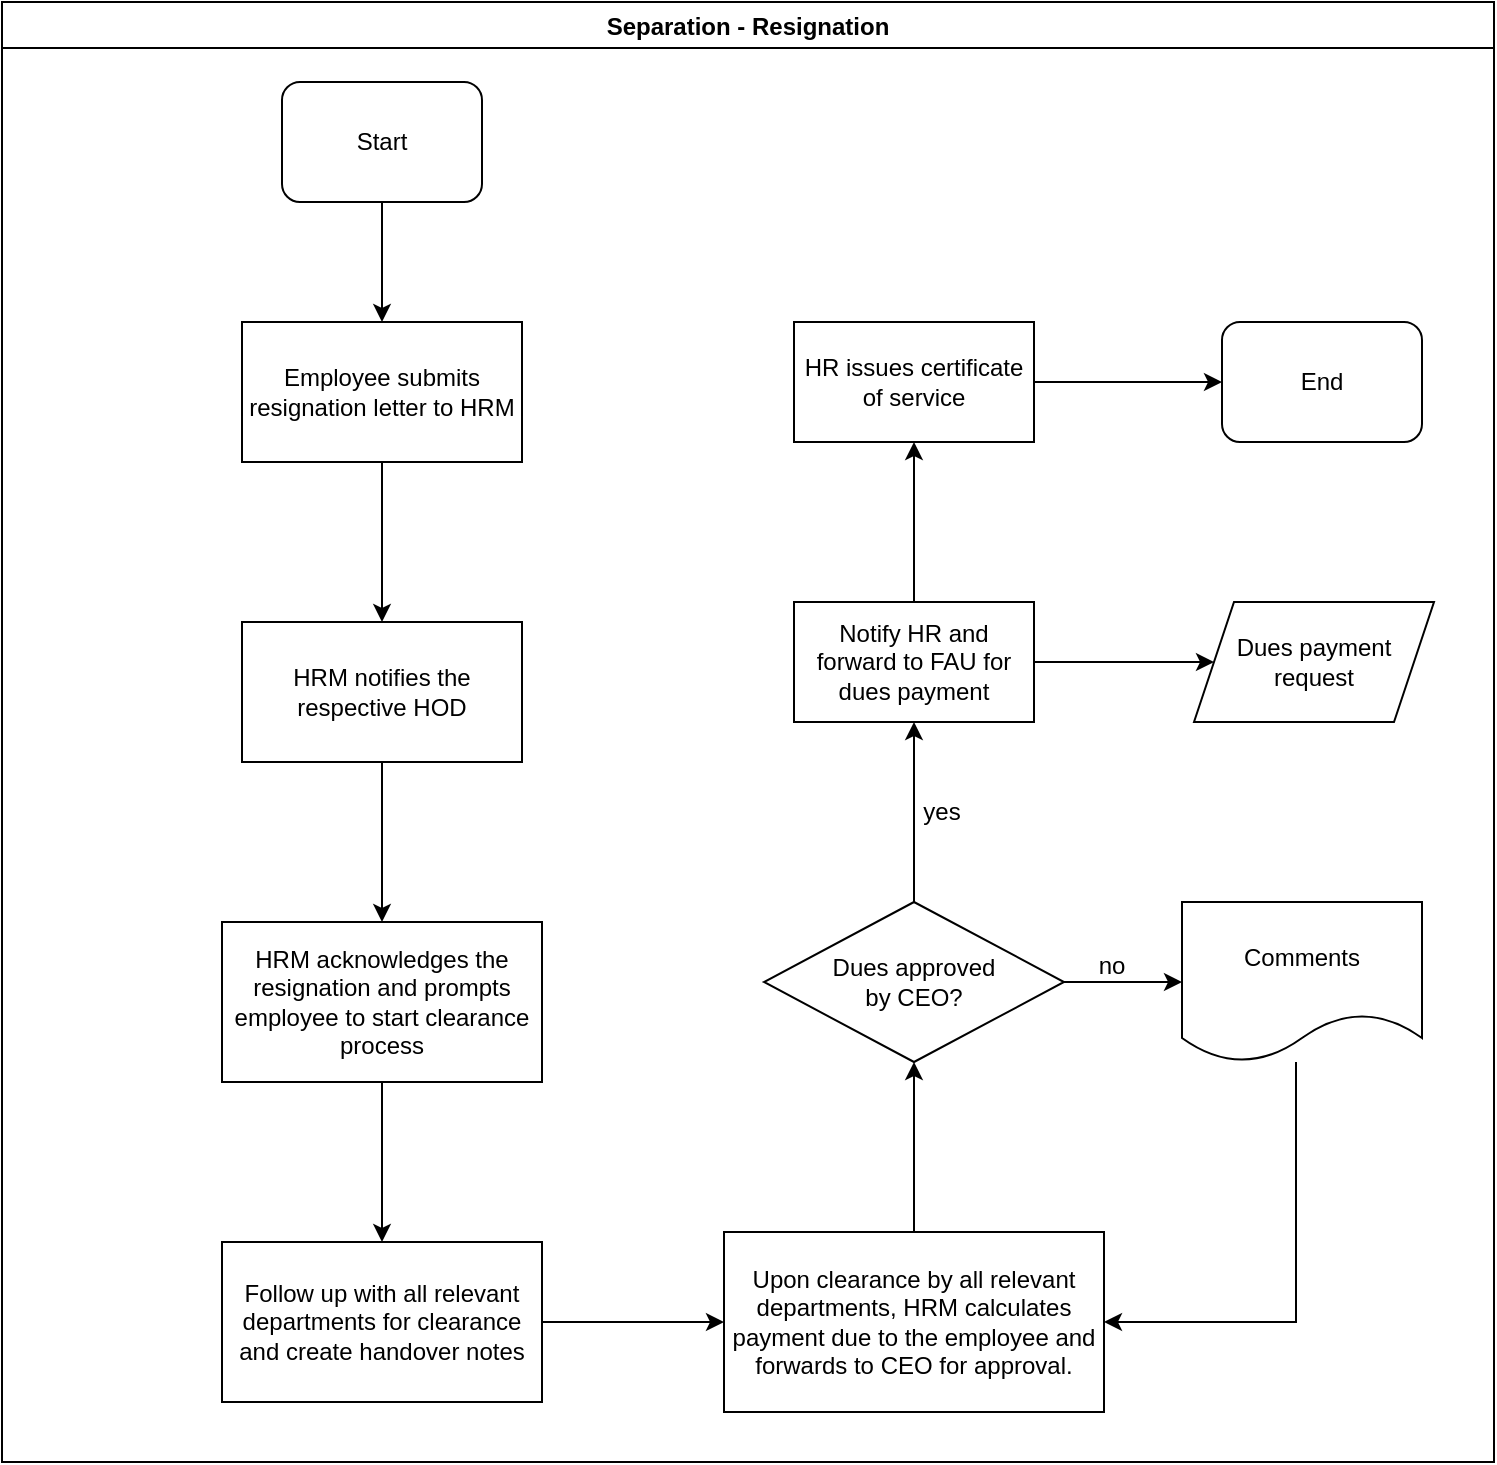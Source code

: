 <mxfile version="14.9.3" type="github">
  <diagram id="vOE7HlbKETgEhGKGrhaQ" name="Page-1">
    <mxGraphModel dx="1038" dy="508" grid="1" gridSize="10" guides="1" tooltips="1" connect="1" arrows="1" fold="1" page="1" pageScale="1" pageWidth="1169" pageHeight="827" math="0" shadow="0">
      <root>
        <mxCell id="0" />
        <mxCell id="1" parent="0" />
        <mxCell id="iho0MIq6LXwkoNqhuima-1" value="Separation - Resignation" style="swimlane;" vertex="1" parent="1">
          <mxGeometry x="10" y="10" width="746" height="730" as="geometry" />
        </mxCell>
        <mxCell id="iho0MIq6LXwkoNqhuima-2" value="Start" style="rounded=1;whiteSpace=wrap;html=1;" vertex="1" parent="iho0MIq6LXwkoNqhuima-1">
          <mxGeometry x="140" y="40" width="100" height="60" as="geometry" />
        </mxCell>
        <mxCell id="iho0MIq6LXwkoNqhuima-7" value="" style="edgeStyle=orthogonalEdgeStyle;rounded=0;orthogonalLoop=1;jettySize=auto;html=1;" edge="1" parent="iho0MIq6LXwkoNqhuima-1" source="iho0MIq6LXwkoNqhuima-5" target="iho0MIq6LXwkoNqhuima-6">
          <mxGeometry relative="1" as="geometry" />
        </mxCell>
        <mxCell id="iho0MIq6LXwkoNqhuima-5" value="&lt;span lang=&quot;EN-GB&quot;&gt;Employee submits resignation letter to HRM &lt;/span&gt;" style="rounded=0;whiteSpace=wrap;html=1;" vertex="1" parent="iho0MIq6LXwkoNqhuima-1">
          <mxGeometry x="120" y="160" width="140" height="70" as="geometry" />
        </mxCell>
        <mxCell id="iho0MIq6LXwkoNqhuima-4" value="" style="edgeStyle=orthogonalEdgeStyle;rounded=0;orthogonalLoop=1;jettySize=auto;html=1;" edge="1" parent="iho0MIq6LXwkoNqhuima-1" source="iho0MIq6LXwkoNqhuima-2" target="iho0MIq6LXwkoNqhuima-5">
          <mxGeometry relative="1" as="geometry">
            <mxPoint x="190" y="180" as="targetPoint" />
          </mxGeometry>
        </mxCell>
        <mxCell id="iho0MIq6LXwkoNqhuima-9" value="" style="edgeStyle=orthogonalEdgeStyle;rounded=0;orthogonalLoop=1;jettySize=auto;html=1;" edge="1" parent="iho0MIq6LXwkoNqhuima-1" source="iho0MIq6LXwkoNqhuima-6" target="iho0MIq6LXwkoNqhuima-8">
          <mxGeometry relative="1" as="geometry" />
        </mxCell>
        <mxCell id="iho0MIq6LXwkoNqhuima-6" value="&lt;span lang=&quot;EN-GB&quot;&gt;HRM notifies the respective HOD&lt;/span&gt;" style="rounded=0;whiteSpace=wrap;html=1;" vertex="1" parent="iho0MIq6LXwkoNqhuima-1">
          <mxGeometry x="120" y="310" width="140" height="70" as="geometry" />
        </mxCell>
        <mxCell id="iho0MIq6LXwkoNqhuima-11" value="" style="edgeStyle=orthogonalEdgeStyle;rounded=0;orthogonalLoop=1;jettySize=auto;html=1;" edge="1" parent="iho0MIq6LXwkoNqhuima-1" source="iho0MIq6LXwkoNqhuima-8" target="iho0MIq6LXwkoNqhuima-10">
          <mxGeometry relative="1" as="geometry" />
        </mxCell>
        <mxCell id="iho0MIq6LXwkoNqhuima-8" value="&lt;span lang=&quot;EN-GB&quot;&gt;HRM acknowledges the resignation and prompts employee to start clearance process&lt;br&gt;&lt;/span&gt;" style="rounded=0;whiteSpace=wrap;html=1;" vertex="1" parent="iho0MIq6LXwkoNqhuima-1">
          <mxGeometry x="110" y="460" width="160" height="80" as="geometry" />
        </mxCell>
        <mxCell id="iho0MIq6LXwkoNqhuima-15" value="" style="edgeStyle=orthogonalEdgeStyle;rounded=0;orthogonalLoop=1;jettySize=auto;html=1;" edge="1" parent="iho0MIq6LXwkoNqhuima-1" source="iho0MIq6LXwkoNqhuima-10" target="iho0MIq6LXwkoNqhuima-14">
          <mxGeometry relative="1" as="geometry" />
        </mxCell>
        <mxCell id="iho0MIq6LXwkoNqhuima-10" value="&lt;span lang=&quot;EN-GB&quot;&gt;Follow up with all relevant departments for clearance and create handover notes&lt;/span&gt;" style="rounded=0;whiteSpace=wrap;html=1;" vertex="1" parent="iho0MIq6LXwkoNqhuima-1">
          <mxGeometry x="110" y="620" width="160" height="80" as="geometry" />
        </mxCell>
        <mxCell id="iho0MIq6LXwkoNqhuima-17" value="" style="edgeStyle=orthogonalEdgeStyle;rounded=0;orthogonalLoop=1;jettySize=auto;html=1;" edge="1" parent="iho0MIq6LXwkoNqhuima-1" source="iho0MIq6LXwkoNqhuima-14" target="iho0MIq6LXwkoNqhuima-16">
          <mxGeometry relative="1" as="geometry" />
        </mxCell>
        <mxCell id="iho0MIq6LXwkoNqhuima-14" value="&lt;span lang=&quot;EN-GB&quot;&gt;Upon clearance by all relevant departments, HRM calculates payment due to the employee and forwards to CEO for approval.&lt;/span&gt;" style="rounded=0;whiteSpace=wrap;html=1;" vertex="1" parent="iho0MIq6LXwkoNqhuima-1">
          <mxGeometry x="361" y="615" width="190" height="90" as="geometry" />
        </mxCell>
        <mxCell id="iho0MIq6LXwkoNqhuima-19" value="" style="edgeStyle=orthogonalEdgeStyle;rounded=0;orthogonalLoop=1;jettySize=auto;html=1;" edge="1" parent="iho0MIq6LXwkoNqhuima-1" source="iho0MIq6LXwkoNqhuima-16" target="iho0MIq6LXwkoNqhuima-18">
          <mxGeometry relative="1" as="geometry" />
        </mxCell>
        <mxCell id="iho0MIq6LXwkoNqhuima-23" value="" style="edgeStyle=orthogonalEdgeStyle;rounded=0;orthogonalLoop=1;jettySize=auto;html=1;" edge="1" parent="iho0MIq6LXwkoNqhuima-1" source="iho0MIq6LXwkoNqhuima-16" target="iho0MIq6LXwkoNqhuima-22">
          <mxGeometry relative="1" as="geometry" />
        </mxCell>
        <mxCell id="iho0MIq6LXwkoNqhuima-16" value="&lt;div&gt;Dues approved&lt;/div&gt;&lt;div&gt; by CEO?&lt;/div&gt;" style="rhombus;whiteSpace=wrap;html=1;rounded=0;" vertex="1" parent="iho0MIq6LXwkoNqhuima-1">
          <mxGeometry x="381" y="450" width="150" height="80" as="geometry" />
        </mxCell>
        <mxCell id="iho0MIq6LXwkoNqhuima-21" value="" style="edgeStyle=orthogonalEdgeStyle;rounded=0;orthogonalLoop=1;jettySize=auto;html=1;entryX=1;entryY=0.5;entryDx=0;entryDy=0;exitX=0.475;exitY=1;exitDx=0;exitDy=0;exitPerimeter=0;" edge="1" parent="iho0MIq6LXwkoNqhuima-1" source="iho0MIq6LXwkoNqhuima-18" target="iho0MIq6LXwkoNqhuima-14">
          <mxGeometry relative="1" as="geometry">
            <mxPoint x="650" y="620" as="targetPoint" />
          </mxGeometry>
        </mxCell>
        <mxCell id="iho0MIq6LXwkoNqhuima-18" value="Comments" style="shape=document;whiteSpace=wrap;html=1;boundedLbl=1;rounded=0;" vertex="1" parent="iho0MIq6LXwkoNqhuima-1">
          <mxGeometry x="590" y="450" width="120" height="80" as="geometry" />
        </mxCell>
        <mxCell id="iho0MIq6LXwkoNqhuima-27" value="" style="edgeStyle=orthogonalEdgeStyle;rounded=0;orthogonalLoop=1;jettySize=auto;html=1;" edge="1" parent="iho0MIq6LXwkoNqhuima-1" source="iho0MIq6LXwkoNqhuima-22" target="iho0MIq6LXwkoNqhuima-26">
          <mxGeometry relative="1" as="geometry" />
        </mxCell>
        <mxCell id="iho0MIq6LXwkoNqhuima-32" value="" style="edgeStyle=orthogonalEdgeStyle;rounded=0;orthogonalLoop=1;jettySize=auto;html=1;" edge="1" parent="iho0MIq6LXwkoNqhuima-1" source="iho0MIq6LXwkoNqhuima-22" target="iho0MIq6LXwkoNqhuima-31">
          <mxGeometry relative="1" as="geometry" />
        </mxCell>
        <mxCell id="iho0MIq6LXwkoNqhuima-22" value="Notify HR and forward to FAU for dues payment" style="whiteSpace=wrap;html=1;rounded=0;" vertex="1" parent="iho0MIq6LXwkoNqhuima-1">
          <mxGeometry x="396" y="300" width="120" height="60" as="geometry" />
        </mxCell>
        <mxCell id="iho0MIq6LXwkoNqhuima-24" value="yes" style="text;html=1;strokeColor=none;fillColor=none;align=center;verticalAlign=middle;whiteSpace=wrap;rounded=0;" vertex="1" parent="iho0MIq6LXwkoNqhuima-1">
          <mxGeometry x="450" y="395" width="40" height="20" as="geometry" />
        </mxCell>
        <mxCell id="iho0MIq6LXwkoNqhuima-29" value="" style="edgeStyle=orthogonalEdgeStyle;rounded=0;orthogonalLoop=1;jettySize=auto;html=1;entryX=0;entryY=0.5;entryDx=0;entryDy=0;" edge="1" parent="iho0MIq6LXwkoNqhuima-1" source="iho0MIq6LXwkoNqhuima-26" target="iho0MIq6LXwkoNqhuima-30">
          <mxGeometry relative="1" as="geometry">
            <mxPoint x="596" y="190" as="targetPoint" />
          </mxGeometry>
        </mxCell>
        <mxCell id="iho0MIq6LXwkoNqhuima-26" value="HR issues certificate of service" style="whiteSpace=wrap;html=1;rounded=0;" vertex="1" parent="iho0MIq6LXwkoNqhuima-1">
          <mxGeometry x="396" y="160" width="120" height="60" as="geometry" />
        </mxCell>
        <mxCell id="iho0MIq6LXwkoNqhuima-30" value="End" style="rounded=1;whiteSpace=wrap;html=1;" vertex="1" parent="iho0MIq6LXwkoNqhuima-1">
          <mxGeometry x="610" y="160" width="100" height="60" as="geometry" />
        </mxCell>
        <mxCell id="iho0MIq6LXwkoNqhuima-31" value="Dues payment request" style="shape=parallelogram;perimeter=parallelogramPerimeter;whiteSpace=wrap;html=1;fixedSize=1;rounded=0;" vertex="1" parent="iho0MIq6LXwkoNqhuima-1">
          <mxGeometry x="596" y="300" width="120" height="60" as="geometry" />
        </mxCell>
        <mxCell id="iho0MIq6LXwkoNqhuima-25" value="no" style="text;html=1;strokeColor=none;fillColor=none;align=center;verticalAlign=middle;whiteSpace=wrap;rounded=0;" vertex="1" parent="1">
          <mxGeometry x="545" y="482" width="40" height="20" as="geometry" />
        </mxCell>
      </root>
    </mxGraphModel>
  </diagram>
</mxfile>
